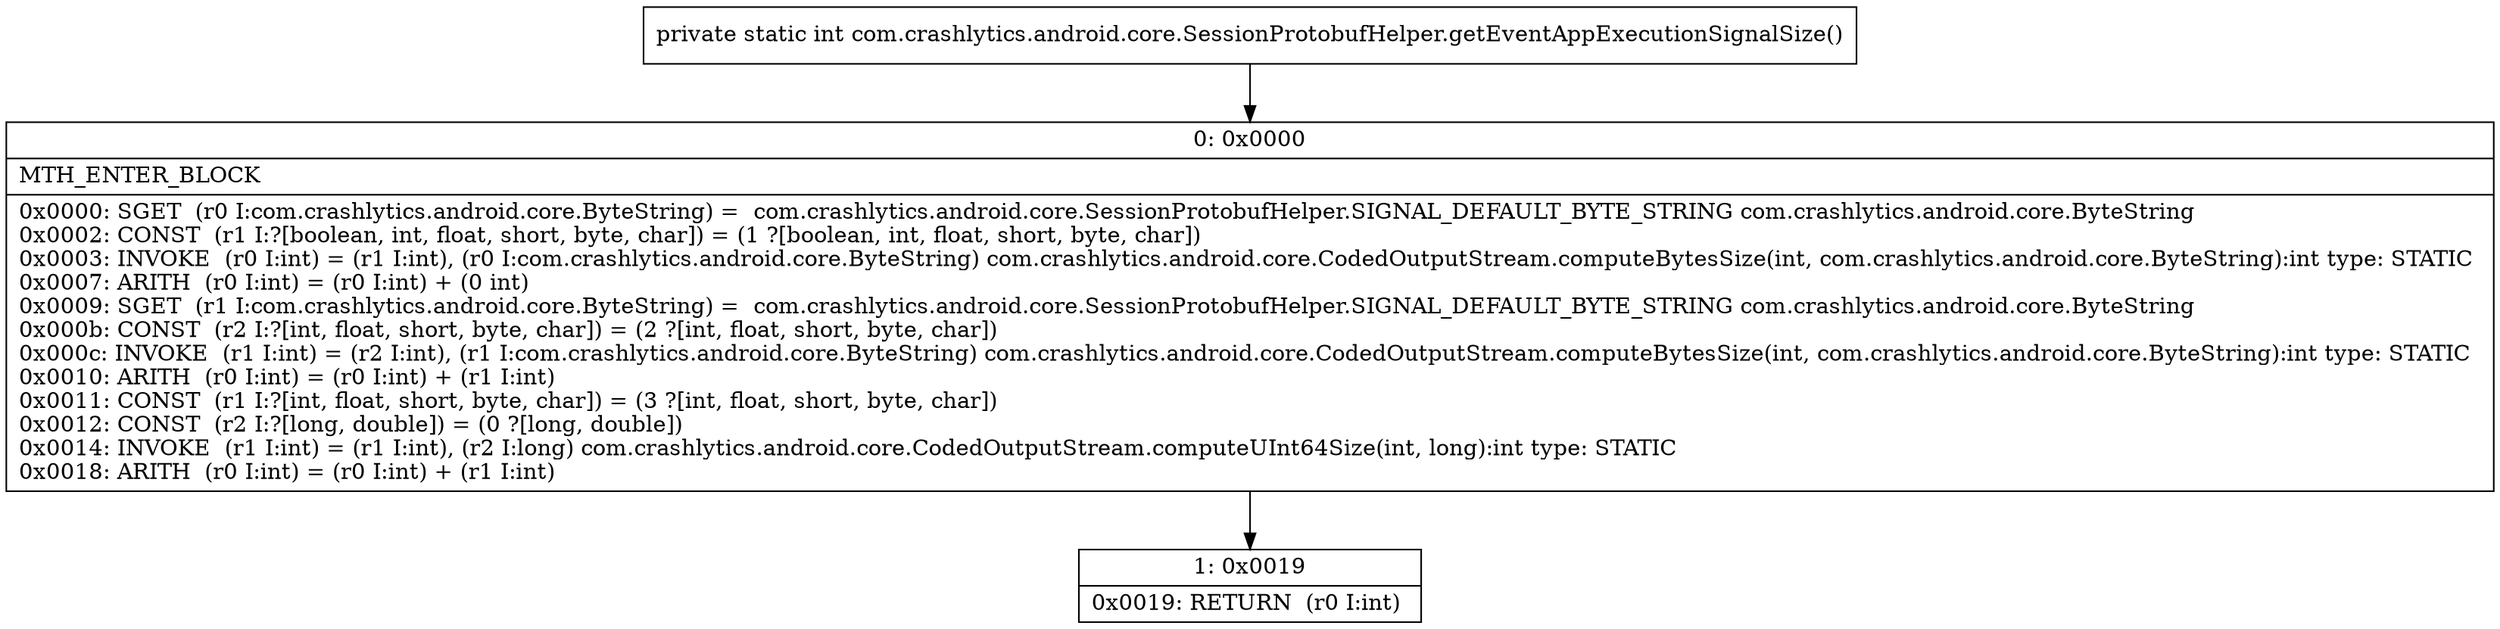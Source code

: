 digraph "CFG forcom.crashlytics.android.core.SessionProtobufHelper.getEventAppExecutionSignalSize()I" {
Node_0 [shape=record,label="{0\:\ 0x0000|MTH_ENTER_BLOCK\l|0x0000: SGET  (r0 I:com.crashlytics.android.core.ByteString) =  com.crashlytics.android.core.SessionProtobufHelper.SIGNAL_DEFAULT_BYTE_STRING com.crashlytics.android.core.ByteString \l0x0002: CONST  (r1 I:?[boolean, int, float, short, byte, char]) = (1 ?[boolean, int, float, short, byte, char]) \l0x0003: INVOKE  (r0 I:int) = (r1 I:int), (r0 I:com.crashlytics.android.core.ByteString) com.crashlytics.android.core.CodedOutputStream.computeBytesSize(int, com.crashlytics.android.core.ByteString):int type: STATIC \l0x0007: ARITH  (r0 I:int) = (r0 I:int) + (0 int) \l0x0009: SGET  (r1 I:com.crashlytics.android.core.ByteString) =  com.crashlytics.android.core.SessionProtobufHelper.SIGNAL_DEFAULT_BYTE_STRING com.crashlytics.android.core.ByteString \l0x000b: CONST  (r2 I:?[int, float, short, byte, char]) = (2 ?[int, float, short, byte, char]) \l0x000c: INVOKE  (r1 I:int) = (r2 I:int), (r1 I:com.crashlytics.android.core.ByteString) com.crashlytics.android.core.CodedOutputStream.computeBytesSize(int, com.crashlytics.android.core.ByteString):int type: STATIC \l0x0010: ARITH  (r0 I:int) = (r0 I:int) + (r1 I:int) \l0x0011: CONST  (r1 I:?[int, float, short, byte, char]) = (3 ?[int, float, short, byte, char]) \l0x0012: CONST  (r2 I:?[long, double]) = (0 ?[long, double]) \l0x0014: INVOKE  (r1 I:int) = (r1 I:int), (r2 I:long) com.crashlytics.android.core.CodedOutputStream.computeUInt64Size(int, long):int type: STATIC \l0x0018: ARITH  (r0 I:int) = (r0 I:int) + (r1 I:int) \l}"];
Node_1 [shape=record,label="{1\:\ 0x0019|0x0019: RETURN  (r0 I:int) \l}"];
MethodNode[shape=record,label="{private static int com.crashlytics.android.core.SessionProtobufHelper.getEventAppExecutionSignalSize() }"];
MethodNode -> Node_0;
Node_0 -> Node_1;
}

